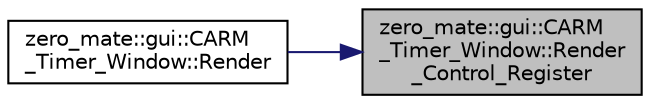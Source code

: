 digraph "zero_mate::gui::CARM_Timer_Window::Render_Control_Register"
{
 // LATEX_PDF_SIZE
  bgcolor="transparent";
  edge [fontname="Helvetica",fontsize="10",labelfontname="Helvetica",labelfontsize="10"];
  node [fontname="Helvetica",fontsize="10",shape=record];
  rankdir="RL";
  Node1 [label="zero_mate::gui::CARM\l_Timer_Window::Render\l_Control_Register",height=0.2,width=0.4,color="black", fillcolor="grey75", style="filled", fontcolor="black",tooltip=" "];
  Node1 -> Node2 [dir="back",color="midnightblue",fontsize="10",style="solid",fontname="Helvetica"];
  Node2 [label="zero_mate::gui::CARM\l_Timer_Window::Render",height=0.2,width=0.4,color="black",URL="$classzero__mate_1_1gui_1_1CARM__Timer__Window.html#aaf519012bb20d98b58690c86ce7f2009",tooltip=" "];
}
